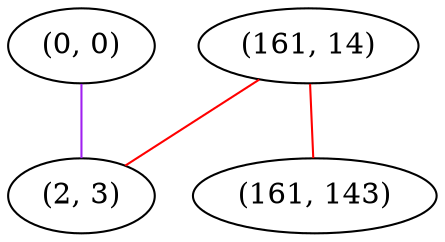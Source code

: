 graph "" {
"(161, 14)";
"(0, 0)";
"(2, 3)";
"(161, 143)";
"(161, 14)" -- "(2, 3)"  [color=red, key=0, weight=1];
"(161, 14)" -- "(161, 143)"  [color=red, key=0, weight=1];
"(0, 0)" -- "(2, 3)"  [color=purple, key=0, weight=4];
}
